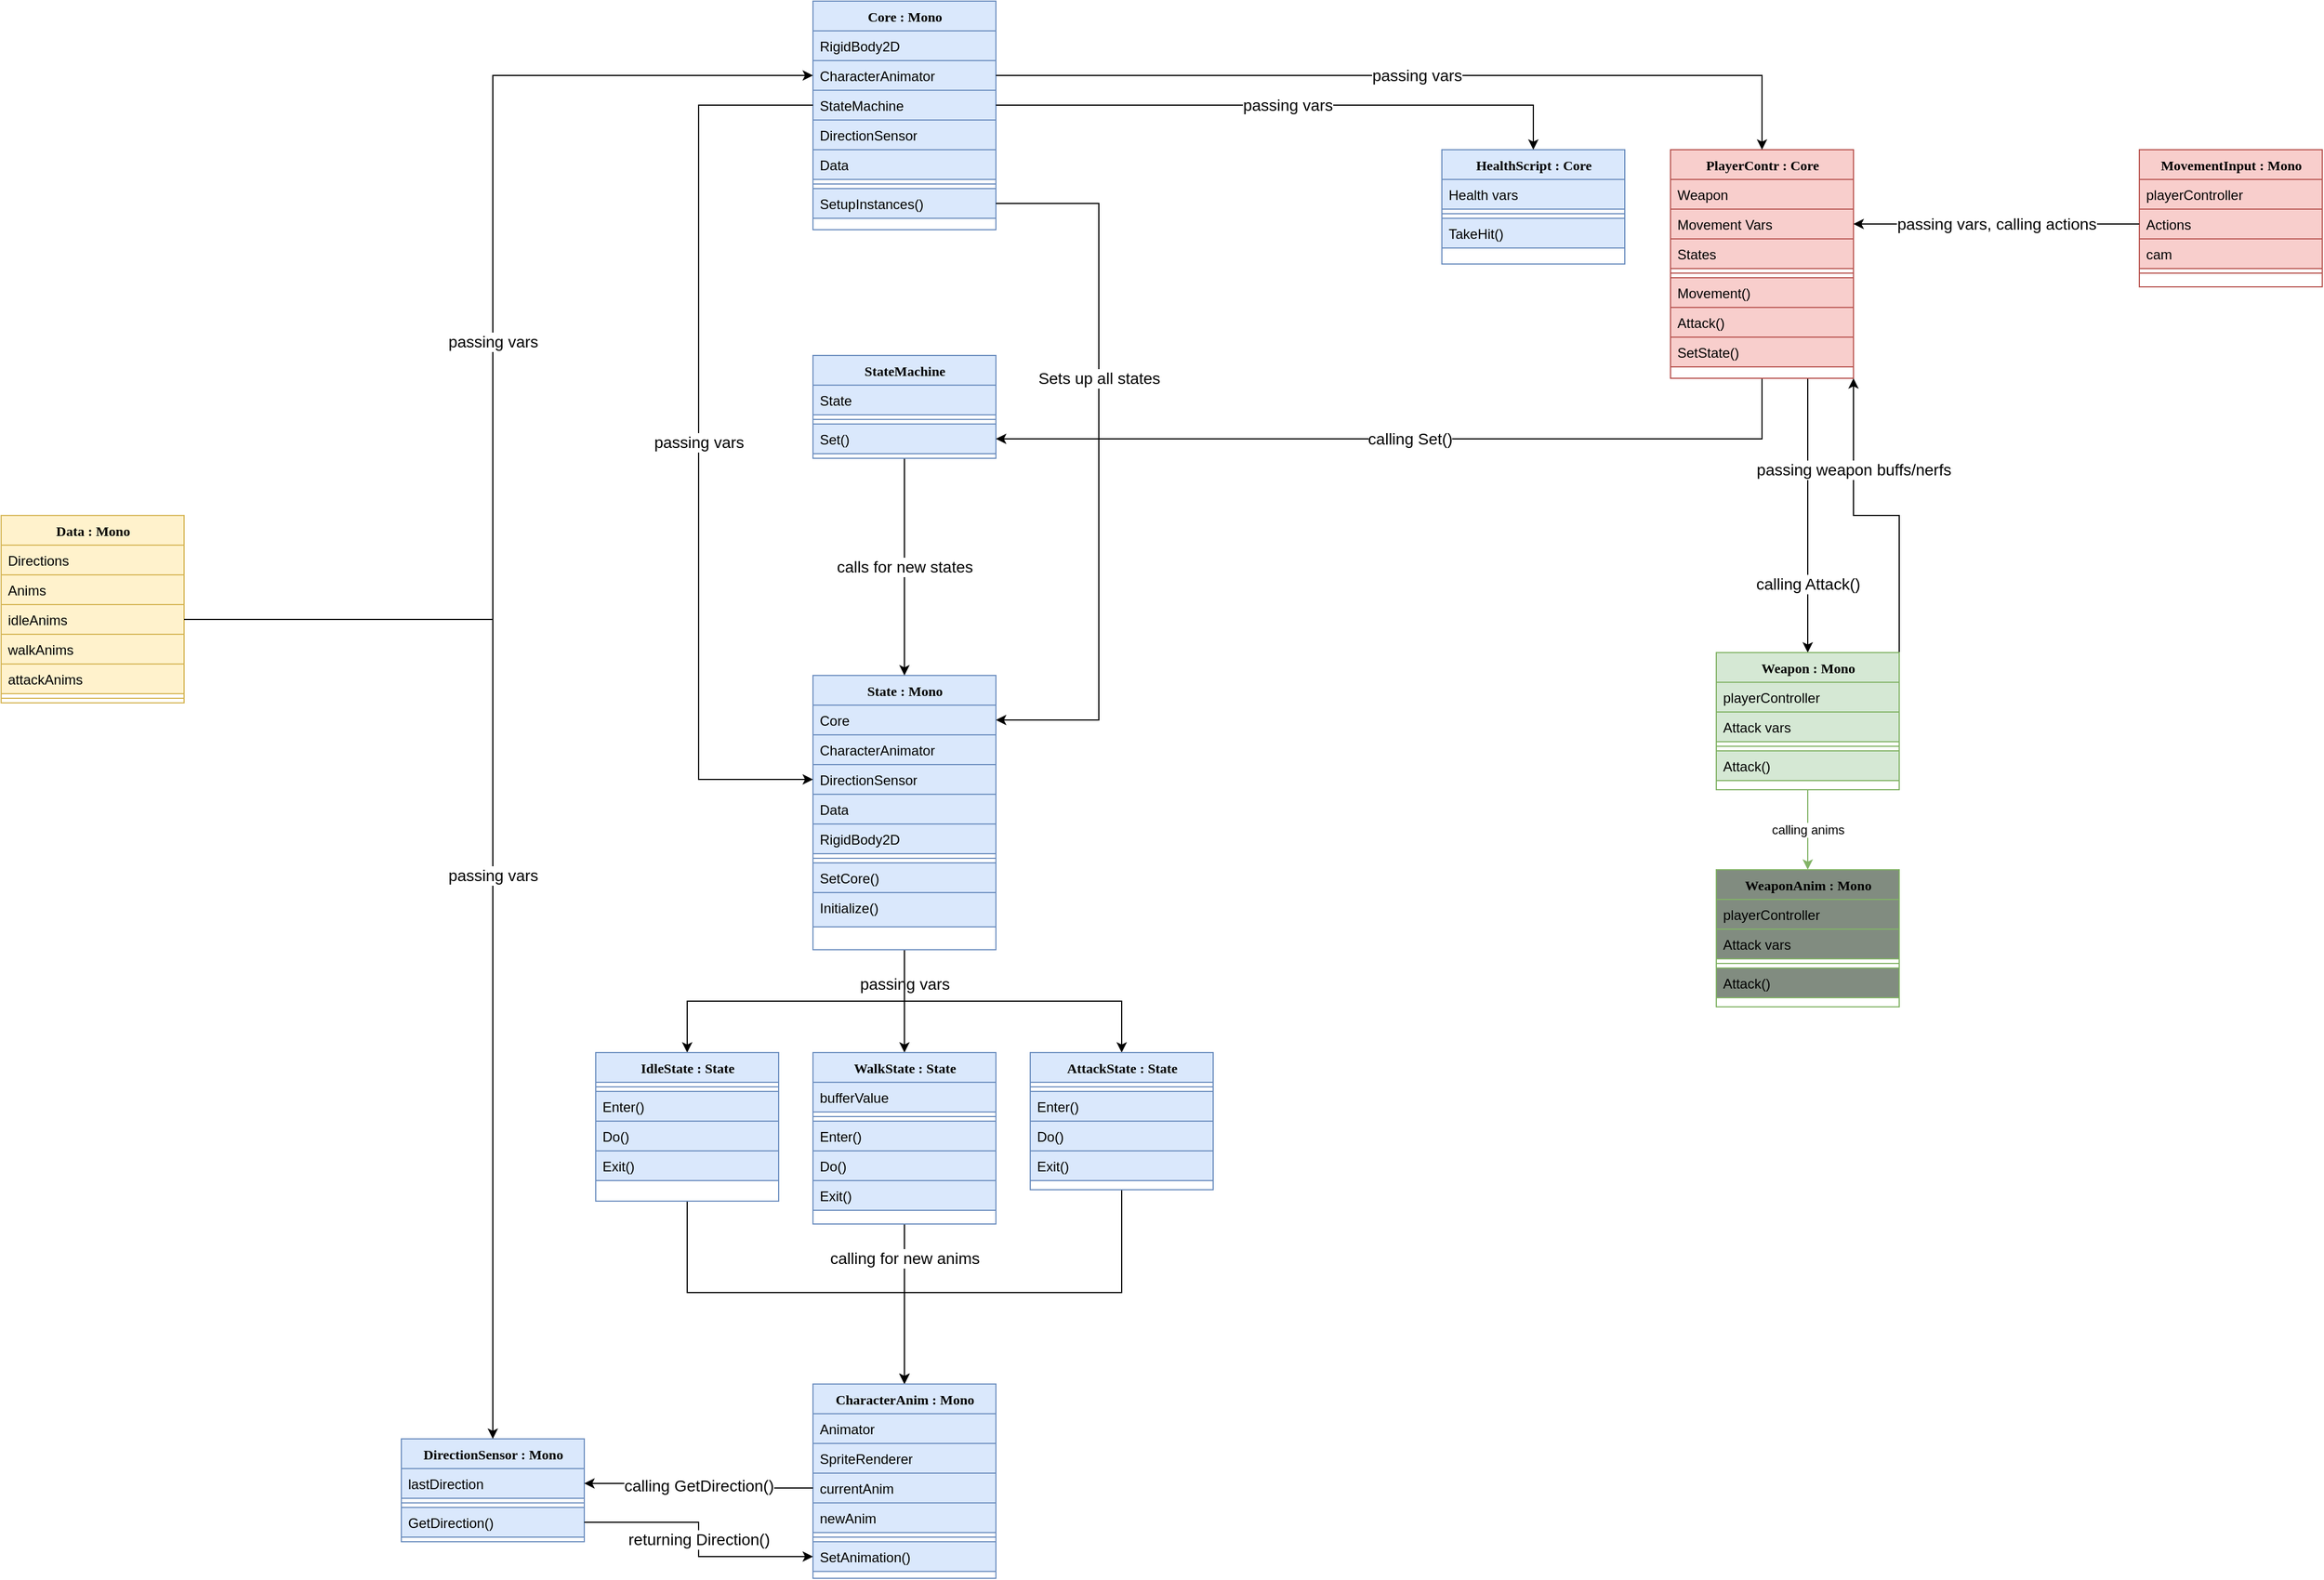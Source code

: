 <mxfile version="25.0.3">
  <diagram name="Page-1" id="9f46799a-70d6-7492-0946-bef42562c5a5">
    <mxGraphModel dx="3629" dy="2292" grid="1" gridSize="10" guides="1" tooltips="1" connect="1" arrows="1" fold="1" page="1" pageScale="1" pageWidth="1100" pageHeight="850" background="none" math="0" shadow="0">
      <root>
        <mxCell id="0" />
        <mxCell id="1" parent="0" />
        <mxCell id="JmwYPv4m7bXZWjPr1EnT-43" value="Core : Mono" style="swimlane;html=1;fontStyle=1;align=center;verticalAlign=top;childLayout=stackLayout;horizontal=1;startSize=26;horizontalStack=0;resizeParent=1;resizeLast=0;collapsible=1;marginBottom=0;swimlaneFillColor=#ffffff;rounded=0;shadow=0;comic=0;labelBackgroundColor=none;strokeWidth=1;fillColor=#dae8fc;fontFamily=Verdana;fontSize=12;strokeColor=#6c8ebf;" vertex="1" parent="1">
          <mxGeometry x="-280" y="-750" width="160" height="200" as="geometry" />
        </mxCell>
        <mxCell id="JmwYPv4m7bXZWjPr1EnT-44" value="RigidBody2D" style="text;html=1;strokeColor=#6c8ebf;fillColor=#dae8fc;align=left;verticalAlign=top;spacingLeft=4;spacingRight=4;whiteSpace=wrap;overflow=hidden;rotatable=0;points=[[0,0.5],[1,0.5]];portConstraint=eastwest;" vertex="1" parent="JmwYPv4m7bXZWjPr1EnT-43">
          <mxGeometry y="26" width="160" height="26" as="geometry" />
        </mxCell>
        <mxCell id="JmwYPv4m7bXZWjPr1EnT-45" value="CharacterAnimator" style="text;html=1;strokeColor=#6c8ebf;fillColor=#dae8fc;align=left;verticalAlign=top;spacingLeft=4;spacingRight=4;whiteSpace=wrap;overflow=hidden;rotatable=0;points=[[0,0.5],[1,0.5]];portConstraint=eastwest;" vertex="1" parent="JmwYPv4m7bXZWjPr1EnT-43">
          <mxGeometry y="52" width="160" height="26" as="geometry" />
        </mxCell>
        <mxCell id="JmwYPv4m7bXZWjPr1EnT-46" value="StateMachine" style="text;html=1;strokeColor=#6c8ebf;fillColor=#dae8fc;align=left;verticalAlign=top;spacingLeft=4;spacingRight=4;whiteSpace=wrap;overflow=hidden;rotatable=0;points=[[0,0.5],[1,0.5]];portConstraint=eastwest;" vertex="1" parent="JmwYPv4m7bXZWjPr1EnT-43">
          <mxGeometry y="78" width="160" height="26" as="geometry" />
        </mxCell>
        <mxCell id="JmwYPv4m7bXZWjPr1EnT-47" value="DirectionSensor" style="text;html=1;strokeColor=#6c8ebf;fillColor=#dae8fc;align=left;verticalAlign=top;spacingLeft=4;spacingRight=4;whiteSpace=wrap;overflow=hidden;rotatable=0;points=[[0,0.5],[1,0.5]];portConstraint=eastwest;" vertex="1" parent="JmwYPv4m7bXZWjPr1EnT-43">
          <mxGeometry y="104" width="160" height="26" as="geometry" />
        </mxCell>
        <mxCell id="JmwYPv4m7bXZWjPr1EnT-48" value="Data" style="text;html=1;strokeColor=#6c8ebf;fillColor=#dae8fc;align=left;verticalAlign=top;spacingLeft=4;spacingRight=4;whiteSpace=wrap;overflow=hidden;rotatable=0;points=[[0,0.5],[1,0.5]];portConstraint=eastwest;" vertex="1" parent="JmwYPv4m7bXZWjPr1EnT-43">
          <mxGeometry y="130" width="160" height="26" as="geometry" />
        </mxCell>
        <mxCell id="JmwYPv4m7bXZWjPr1EnT-49" value="" style="line;html=1;strokeWidth=1;fillColor=#dae8fc;align=left;verticalAlign=middle;spacingTop=-1;spacingLeft=3;spacingRight=3;rotatable=0;labelPosition=right;points=[];portConstraint=eastwest;strokeColor=#6c8ebf;" vertex="1" parent="JmwYPv4m7bXZWjPr1EnT-43">
          <mxGeometry y="156" width="160" height="8" as="geometry" />
        </mxCell>
        <mxCell id="JmwYPv4m7bXZWjPr1EnT-50" value="SetupInstances()" style="text;html=1;strokeColor=#6c8ebf;fillColor=#dae8fc;align=left;verticalAlign=top;spacingLeft=4;spacingRight=4;whiteSpace=wrap;overflow=hidden;rotatable=0;points=[[0,0.5],[1,0.5]];portConstraint=eastwest;" vertex="1" parent="JmwYPv4m7bXZWjPr1EnT-43">
          <mxGeometry y="164" width="160" height="26" as="geometry" />
        </mxCell>
        <mxCell id="JmwYPv4m7bXZWjPr1EnT-103" value="&lt;font style=&quot;font-size: 14px;&quot;&gt;passing vars&lt;/font&gt;" style="edgeStyle=orthogonalEdgeStyle;rounded=0;orthogonalLoop=1;jettySize=auto;html=1;exitX=0.5;exitY=1;exitDx=0;exitDy=0;entryX=0.5;entryY=0;entryDx=0;entryDy=0;" edge="1" parent="1" source="JmwYPv4m7bXZWjPr1EnT-61" target="JmwYPv4m7bXZWjPr1EnT-92">
          <mxGeometry x="-0.333" relative="1" as="geometry">
            <mxPoint as="offset" />
          </mxGeometry>
        </mxCell>
        <mxCell id="JmwYPv4m7bXZWjPr1EnT-104" style="edgeStyle=orthogonalEdgeStyle;rounded=0;orthogonalLoop=1;jettySize=auto;html=1;exitX=0.5;exitY=1;exitDx=0;exitDy=0;entryX=0.5;entryY=0;entryDx=0;entryDy=0;" edge="1" parent="1" source="JmwYPv4m7bXZWjPr1EnT-61" target="JmwYPv4m7bXZWjPr1EnT-86">
          <mxGeometry relative="1" as="geometry" />
        </mxCell>
        <mxCell id="JmwYPv4m7bXZWjPr1EnT-105" style="edgeStyle=orthogonalEdgeStyle;rounded=0;orthogonalLoop=1;jettySize=auto;html=1;exitX=0.5;exitY=1;exitDx=0;exitDy=0;entryX=0.5;entryY=0;entryDx=0;entryDy=0;" edge="1" parent="1" source="JmwYPv4m7bXZWjPr1EnT-61" target="JmwYPv4m7bXZWjPr1EnT-98">
          <mxGeometry relative="1" as="geometry" />
        </mxCell>
        <mxCell id="JmwYPv4m7bXZWjPr1EnT-61" value="State : Mono" style="swimlane;html=1;fontStyle=1;align=center;verticalAlign=top;childLayout=stackLayout;horizontal=1;startSize=26;horizontalStack=0;resizeParent=1;resizeLast=0;collapsible=1;marginBottom=0;swimlaneFillColor=#ffffff;rounded=0;shadow=0;comic=0;labelBackgroundColor=none;strokeWidth=1;fillColor=#dae8fc;fontFamily=Verdana;fontSize=12;strokeColor=#6c8ebf;" vertex="1" parent="1">
          <mxGeometry x="-280" y="-160" width="160" height="240" as="geometry" />
        </mxCell>
        <mxCell id="JmwYPv4m7bXZWjPr1EnT-64" value="Core" style="text;html=1;strokeColor=#6c8ebf;fillColor=#dae8fc;align=left;verticalAlign=top;spacingLeft=4;spacingRight=4;whiteSpace=wrap;overflow=hidden;rotatable=0;points=[[0,0.5],[1,0.5]];portConstraint=eastwest;" vertex="1" parent="JmwYPv4m7bXZWjPr1EnT-61">
          <mxGeometry y="26" width="160" height="26" as="geometry" />
        </mxCell>
        <mxCell id="JmwYPv4m7bXZWjPr1EnT-63" value="CharacterAnimator" style="text;html=1;strokeColor=#6c8ebf;fillColor=#dae8fc;align=left;verticalAlign=top;spacingLeft=4;spacingRight=4;whiteSpace=wrap;overflow=hidden;rotatable=0;points=[[0,0.5],[1,0.5]];portConstraint=eastwest;" vertex="1" parent="JmwYPv4m7bXZWjPr1EnT-61">
          <mxGeometry y="52" width="160" height="26" as="geometry" />
        </mxCell>
        <mxCell id="JmwYPv4m7bXZWjPr1EnT-65" value="DirectionSensor" style="text;html=1;strokeColor=#6c8ebf;fillColor=#dae8fc;align=left;verticalAlign=top;spacingLeft=4;spacingRight=4;whiteSpace=wrap;overflow=hidden;rotatable=0;points=[[0,0.5],[1,0.5]];portConstraint=eastwest;" vertex="1" parent="JmwYPv4m7bXZWjPr1EnT-61">
          <mxGeometry y="78" width="160" height="26" as="geometry" />
        </mxCell>
        <mxCell id="JmwYPv4m7bXZWjPr1EnT-66" value="Data" style="text;html=1;strokeColor=#6c8ebf;fillColor=#dae8fc;align=left;verticalAlign=top;spacingLeft=4;spacingRight=4;whiteSpace=wrap;overflow=hidden;rotatable=0;points=[[0,0.5],[1,0.5]];portConstraint=eastwest;" vertex="1" parent="JmwYPv4m7bXZWjPr1EnT-61">
          <mxGeometry y="104" width="160" height="26" as="geometry" />
        </mxCell>
        <mxCell id="JmwYPv4m7bXZWjPr1EnT-62" value="RigidBody2D" style="text;html=1;strokeColor=#6c8ebf;fillColor=#dae8fc;align=left;verticalAlign=top;spacingLeft=4;spacingRight=4;whiteSpace=wrap;overflow=hidden;rotatable=0;points=[[0,0.5],[1,0.5]];portConstraint=eastwest;" vertex="1" parent="JmwYPv4m7bXZWjPr1EnT-61">
          <mxGeometry y="130" width="160" height="26" as="geometry" />
        </mxCell>
        <mxCell id="JmwYPv4m7bXZWjPr1EnT-67" value="" style="line;html=1;strokeWidth=1;fillColor=#dae8fc;align=left;verticalAlign=middle;spacingTop=-1;spacingLeft=3;spacingRight=3;rotatable=0;labelPosition=right;points=[];portConstraint=eastwest;strokeColor=#6c8ebf;" vertex="1" parent="JmwYPv4m7bXZWjPr1EnT-61">
          <mxGeometry y="156" width="160" height="8" as="geometry" />
        </mxCell>
        <mxCell id="JmwYPv4m7bXZWjPr1EnT-68" value="SetCore()" style="text;html=1;strokeColor=#6c8ebf;fillColor=#dae8fc;align=left;verticalAlign=top;spacingLeft=4;spacingRight=4;whiteSpace=wrap;overflow=hidden;rotatable=0;points=[[0,0.5],[1,0.5]];portConstraint=eastwest;" vertex="1" parent="JmwYPv4m7bXZWjPr1EnT-61">
          <mxGeometry y="164" width="160" height="26" as="geometry" />
        </mxCell>
        <mxCell id="JmwYPv4m7bXZWjPr1EnT-69" value="Initialize()" style="text;html=1;strokeColor=#6c8ebf;fillColor=#dae8fc;align=left;verticalAlign=top;spacingLeft=4;spacingRight=4;whiteSpace=wrap;overflow=hidden;rotatable=0;points=[[0,0.5],[1,0.5]];portConstraint=eastwest;" vertex="1" parent="JmwYPv4m7bXZWjPr1EnT-61">
          <mxGeometry y="190" width="160" height="30" as="geometry" />
        </mxCell>
        <mxCell id="JmwYPv4m7bXZWjPr1EnT-85" value="&lt;font style=&quot;font-size: 14px;&quot;&gt;calls for new states&lt;/font&gt;" style="edgeStyle=orthogonalEdgeStyle;rounded=0;orthogonalLoop=1;jettySize=auto;html=1;exitX=0.5;exitY=1;exitDx=0;exitDy=0;entryX=0.5;entryY=0;entryDx=0;entryDy=0;" edge="1" parent="1" source="JmwYPv4m7bXZWjPr1EnT-70" target="JmwYPv4m7bXZWjPr1EnT-61">
          <mxGeometry relative="1" as="geometry" />
        </mxCell>
        <mxCell id="JmwYPv4m7bXZWjPr1EnT-70" value="StateMachine" style="swimlane;html=1;fontStyle=1;align=center;verticalAlign=top;childLayout=stackLayout;horizontal=1;startSize=26;horizontalStack=0;resizeParent=1;resizeLast=0;collapsible=1;marginBottom=0;swimlaneFillColor=#ffffff;rounded=0;shadow=0;comic=0;labelBackgroundColor=none;strokeWidth=1;fillColor=#dae8fc;fontFamily=Verdana;fontSize=12;strokeColor=#6c8ebf;" vertex="1" parent="1">
          <mxGeometry x="-280" y="-440" width="160" height="90" as="geometry" />
        </mxCell>
        <mxCell id="JmwYPv4m7bXZWjPr1EnT-71" value="State" style="text;html=1;strokeColor=#6c8ebf;fillColor=#dae8fc;align=left;verticalAlign=top;spacingLeft=4;spacingRight=4;whiteSpace=wrap;overflow=hidden;rotatable=0;points=[[0,0.5],[1,0.5]];portConstraint=eastwest;" vertex="1" parent="JmwYPv4m7bXZWjPr1EnT-70">
          <mxGeometry y="26" width="160" height="26" as="geometry" />
        </mxCell>
        <mxCell id="JmwYPv4m7bXZWjPr1EnT-76" value="" style="line;html=1;strokeWidth=1;fillColor=#dae8fc;align=left;verticalAlign=middle;spacingTop=-1;spacingLeft=3;spacingRight=3;rotatable=0;labelPosition=right;points=[];portConstraint=eastwest;strokeColor=#6c8ebf;" vertex="1" parent="JmwYPv4m7bXZWjPr1EnT-70">
          <mxGeometry y="52" width="160" height="8" as="geometry" />
        </mxCell>
        <mxCell id="JmwYPv4m7bXZWjPr1EnT-77" value="Set()" style="text;html=1;strokeColor=#6c8ebf;fillColor=#dae8fc;align=left;verticalAlign=top;spacingLeft=4;spacingRight=4;whiteSpace=wrap;overflow=hidden;rotatable=0;points=[[0,0.5],[1,0.5]];portConstraint=eastwest;" vertex="1" parent="JmwYPv4m7bXZWjPr1EnT-70">
          <mxGeometry y="60" width="160" height="26" as="geometry" />
        </mxCell>
        <mxCell id="JmwYPv4m7bXZWjPr1EnT-227" style="edgeStyle=orthogonalEdgeStyle;rounded=0;orthogonalLoop=1;jettySize=auto;html=1;exitX=0.5;exitY=1;exitDx=0;exitDy=0;entryX=0.5;entryY=0;entryDx=0;entryDy=0;" edge="1" parent="1" source="JmwYPv4m7bXZWjPr1EnT-86" target="JmwYPv4m7bXZWjPr1EnT-112">
          <mxGeometry relative="1" as="geometry" />
        </mxCell>
        <mxCell id="JmwYPv4m7bXZWjPr1EnT-86" value="IdleState : State" style="swimlane;html=1;fontStyle=1;align=center;verticalAlign=top;childLayout=stackLayout;horizontal=1;startSize=26;horizontalStack=0;resizeParent=1;resizeLast=0;collapsible=1;marginBottom=0;swimlaneFillColor=#ffffff;rounded=0;shadow=0;comic=0;labelBackgroundColor=none;strokeWidth=1;fillColor=#dae8fc;fontFamily=Verdana;fontSize=12;strokeColor=#6c8ebf;" vertex="1" parent="1">
          <mxGeometry x="-470" y="170" width="160" height="130" as="geometry" />
        </mxCell>
        <mxCell id="JmwYPv4m7bXZWjPr1EnT-88" value="" style="line;html=1;strokeWidth=1;fillColor=#dae8fc;align=left;verticalAlign=middle;spacingTop=-1;spacingLeft=3;spacingRight=3;rotatable=0;labelPosition=right;points=[];portConstraint=eastwest;strokeColor=#6c8ebf;" vertex="1" parent="JmwYPv4m7bXZWjPr1EnT-86">
          <mxGeometry y="26" width="160" height="8" as="geometry" />
        </mxCell>
        <mxCell id="JmwYPv4m7bXZWjPr1EnT-89" value="Enter()" style="text;html=1;strokeColor=#6c8ebf;fillColor=#dae8fc;align=left;verticalAlign=top;spacingLeft=4;spacingRight=4;whiteSpace=wrap;overflow=hidden;rotatable=0;points=[[0,0.5],[1,0.5]];portConstraint=eastwest;" vertex="1" parent="JmwYPv4m7bXZWjPr1EnT-86">
          <mxGeometry y="34" width="160" height="26" as="geometry" />
        </mxCell>
        <mxCell id="JmwYPv4m7bXZWjPr1EnT-90" value="Do()" style="text;html=1;strokeColor=#6c8ebf;fillColor=#dae8fc;align=left;verticalAlign=top;spacingLeft=4;spacingRight=4;whiteSpace=wrap;overflow=hidden;rotatable=0;points=[[0,0.5],[1,0.5]];portConstraint=eastwest;" vertex="1" parent="JmwYPv4m7bXZWjPr1EnT-86">
          <mxGeometry y="60" width="160" height="26" as="geometry" />
        </mxCell>
        <mxCell id="JmwYPv4m7bXZWjPr1EnT-91" value="Exit()" style="text;html=1;strokeColor=#6c8ebf;fillColor=#dae8fc;align=left;verticalAlign=top;spacingLeft=4;spacingRight=4;whiteSpace=wrap;overflow=hidden;rotatable=0;points=[[0,0.5],[1,0.5]];portConstraint=eastwest;" vertex="1" parent="JmwYPv4m7bXZWjPr1EnT-86">
          <mxGeometry y="86" width="160" height="26" as="geometry" />
        </mxCell>
        <mxCell id="JmwYPv4m7bXZWjPr1EnT-228" value="&lt;font style=&quot;font-size: 14px;&quot;&gt;calling for new anims&lt;/font&gt;" style="edgeStyle=orthogonalEdgeStyle;rounded=0;orthogonalLoop=1;jettySize=auto;html=1;exitX=0.5;exitY=1;exitDx=0;exitDy=0;entryX=0.5;entryY=0;entryDx=0;entryDy=0;" edge="1" parent="1" source="JmwYPv4m7bXZWjPr1EnT-92" target="JmwYPv4m7bXZWjPr1EnT-112">
          <mxGeometry x="-0.571" relative="1" as="geometry">
            <mxPoint as="offset" />
          </mxGeometry>
        </mxCell>
        <mxCell id="JmwYPv4m7bXZWjPr1EnT-92" value="WalkState : State" style="swimlane;html=1;fontStyle=1;align=center;verticalAlign=top;childLayout=stackLayout;horizontal=1;startSize=26;horizontalStack=0;resizeParent=1;resizeLast=0;collapsible=1;marginBottom=0;swimlaneFillColor=#ffffff;rounded=0;shadow=0;comic=0;labelBackgroundColor=none;strokeWidth=1;fillColor=#dae8fc;fontFamily=Verdana;fontSize=12;strokeColor=#6c8ebf;" vertex="1" parent="1">
          <mxGeometry x="-280" y="170" width="160" height="150" as="geometry" />
        </mxCell>
        <mxCell id="JmwYPv4m7bXZWjPr1EnT-97" value="bufferValue" style="text;html=1;strokeColor=#6c8ebf;fillColor=#dae8fc;align=left;verticalAlign=top;spacingLeft=4;spacingRight=4;whiteSpace=wrap;overflow=hidden;rotatable=0;points=[[0,0.5],[1,0.5]];portConstraint=eastwest;" vertex="1" parent="JmwYPv4m7bXZWjPr1EnT-92">
          <mxGeometry y="26" width="160" height="26" as="geometry" />
        </mxCell>
        <mxCell id="JmwYPv4m7bXZWjPr1EnT-93" value="" style="line;html=1;strokeWidth=1;fillColor=#dae8fc;align=left;verticalAlign=middle;spacingTop=-1;spacingLeft=3;spacingRight=3;rotatable=0;labelPosition=right;points=[];portConstraint=eastwest;strokeColor=#6c8ebf;" vertex="1" parent="JmwYPv4m7bXZWjPr1EnT-92">
          <mxGeometry y="52" width="160" height="8" as="geometry" />
        </mxCell>
        <mxCell id="JmwYPv4m7bXZWjPr1EnT-94" value="Enter()" style="text;html=1;strokeColor=#6c8ebf;fillColor=#dae8fc;align=left;verticalAlign=top;spacingLeft=4;spacingRight=4;whiteSpace=wrap;overflow=hidden;rotatable=0;points=[[0,0.5],[1,0.5]];portConstraint=eastwest;" vertex="1" parent="JmwYPv4m7bXZWjPr1EnT-92">
          <mxGeometry y="60" width="160" height="26" as="geometry" />
        </mxCell>
        <mxCell id="JmwYPv4m7bXZWjPr1EnT-95" value="Do()" style="text;html=1;strokeColor=#6c8ebf;fillColor=#dae8fc;align=left;verticalAlign=top;spacingLeft=4;spacingRight=4;whiteSpace=wrap;overflow=hidden;rotatable=0;points=[[0,0.5],[1,0.5]];portConstraint=eastwest;" vertex="1" parent="JmwYPv4m7bXZWjPr1EnT-92">
          <mxGeometry y="86" width="160" height="26" as="geometry" />
        </mxCell>
        <mxCell id="JmwYPv4m7bXZWjPr1EnT-96" value="Exit()" style="text;html=1;strokeColor=#6c8ebf;fillColor=#dae8fc;align=left;verticalAlign=top;spacingLeft=4;spacingRight=4;whiteSpace=wrap;overflow=hidden;rotatable=0;points=[[0,0.5],[1,0.5]];portConstraint=eastwest;" vertex="1" parent="JmwYPv4m7bXZWjPr1EnT-92">
          <mxGeometry y="112" width="160" height="26" as="geometry" />
        </mxCell>
        <mxCell id="JmwYPv4m7bXZWjPr1EnT-229" style="edgeStyle=orthogonalEdgeStyle;rounded=0;orthogonalLoop=1;jettySize=auto;html=1;exitX=0.5;exitY=1;exitDx=0;exitDy=0;entryX=0.5;entryY=0;entryDx=0;entryDy=0;" edge="1" parent="1" source="JmwYPv4m7bXZWjPr1EnT-98" target="JmwYPv4m7bXZWjPr1EnT-112">
          <mxGeometry relative="1" as="geometry">
            <Array as="points">
              <mxPoint x="-10" y="380" />
              <mxPoint x="-200" y="380" />
            </Array>
          </mxGeometry>
        </mxCell>
        <mxCell id="JmwYPv4m7bXZWjPr1EnT-98" value="AttackState : State" style="swimlane;html=1;fontStyle=1;align=center;verticalAlign=top;childLayout=stackLayout;horizontal=1;startSize=26;horizontalStack=0;resizeParent=1;resizeLast=0;collapsible=1;marginBottom=0;swimlaneFillColor=#ffffff;rounded=0;shadow=0;comic=0;labelBackgroundColor=none;strokeWidth=1;fillColor=#dae8fc;fontFamily=Verdana;fontSize=12;strokeColor=#6c8ebf;" vertex="1" parent="1">
          <mxGeometry x="-90" y="170" width="160" height="120" as="geometry" />
        </mxCell>
        <mxCell id="JmwYPv4m7bXZWjPr1EnT-99" value="" style="line;html=1;strokeWidth=1;fillColor=#dae8fc;align=left;verticalAlign=middle;spacingTop=-1;spacingLeft=3;spacingRight=3;rotatable=0;labelPosition=right;points=[];portConstraint=eastwest;strokeColor=#6c8ebf;" vertex="1" parent="JmwYPv4m7bXZWjPr1EnT-98">
          <mxGeometry y="26" width="160" height="8" as="geometry" />
        </mxCell>
        <mxCell id="JmwYPv4m7bXZWjPr1EnT-100" value="Enter()" style="text;html=1;strokeColor=#6c8ebf;fillColor=#dae8fc;align=left;verticalAlign=top;spacingLeft=4;spacingRight=4;whiteSpace=wrap;overflow=hidden;rotatable=0;points=[[0,0.5],[1,0.5]];portConstraint=eastwest;" vertex="1" parent="JmwYPv4m7bXZWjPr1EnT-98">
          <mxGeometry y="34" width="160" height="26" as="geometry" />
        </mxCell>
        <mxCell id="JmwYPv4m7bXZWjPr1EnT-101" value="Do()" style="text;html=1;strokeColor=#6c8ebf;fillColor=#dae8fc;align=left;verticalAlign=top;spacingLeft=4;spacingRight=4;whiteSpace=wrap;overflow=hidden;rotatable=0;points=[[0,0.5],[1,0.5]];portConstraint=eastwest;" vertex="1" parent="JmwYPv4m7bXZWjPr1EnT-98">
          <mxGeometry y="60" width="160" height="26" as="geometry" />
        </mxCell>
        <mxCell id="JmwYPv4m7bXZWjPr1EnT-102" value="Exit()" style="text;html=1;strokeColor=#6c8ebf;fillColor=#dae8fc;align=left;verticalAlign=top;spacingLeft=4;spacingRight=4;whiteSpace=wrap;overflow=hidden;rotatable=0;points=[[0,0.5],[1,0.5]];portConstraint=eastwest;" vertex="1" parent="JmwYPv4m7bXZWjPr1EnT-98">
          <mxGeometry y="86" width="160" height="26" as="geometry" />
        </mxCell>
        <mxCell id="JmwYPv4m7bXZWjPr1EnT-106" value="&lt;font style=&quot;font-size: 14px;&quot;&gt;passing vars&lt;/font&gt;" style="edgeStyle=orthogonalEdgeStyle;rounded=0;orthogonalLoop=1;jettySize=auto;html=1;exitX=0;exitY=0.5;exitDx=0;exitDy=0;entryX=0;entryY=0.5;entryDx=0;entryDy=0;endArrow=classic;endFill=1;endSize=6;" edge="1" parent="1" source="JmwYPv4m7bXZWjPr1EnT-46" target="JmwYPv4m7bXZWjPr1EnT-65">
          <mxGeometry relative="1" as="geometry">
            <Array as="points">
              <mxPoint x="-380" y="-659" />
              <mxPoint x="-380" y="-69" />
            </Array>
          </mxGeometry>
        </mxCell>
        <mxCell id="JmwYPv4m7bXZWjPr1EnT-112" value="CharacterAnim : Mono" style="swimlane;html=1;fontStyle=1;align=center;verticalAlign=top;childLayout=stackLayout;horizontal=1;startSize=26;horizontalStack=0;resizeParent=1;resizeLast=0;collapsible=1;marginBottom=0;swimlaneFillColor=#ffffff;rounded=0;shadow=0;comic=0;labelBackgroundColor=none;strokeWidth=1;fillColor=#dae8fc;fontFamily=Verdana;fontSize=12;strokeColor=#6c8ebf;" vertex="1" parent="1">
          <mxGeometry x="-280" y="460" width="160" height="170" as="geometry" />
        </mxCell>
        <mxCell id="JmwYPv4m7bXZWjPr1EnT-113" value="Animator" style="text;html=1;strokeColor=#6c8ebf;fillColor=#dae8fc;align=left;verticalAlign=top;spacingLeft=4;spacingRight=4;whiteSpace=wrap;overflow=hidden;rotatable=0;points=[[0,0.5],[1,0.5]];portConstraint=eastwest;" vertex="1" parent="JmwYPv4m7bXZWjPr1EnT-112">
          <mxGeometry y="26" width="160" height="26" as="geometry" />
        </mxCell>
        <mxCell id="JmwYPv4m7bXZWjPr1EnT-118" value="SpriteRenderer" style="text;html=1;strokeColor=#6c8ebf;fillColor=#dae8fc;align=left;verticalAlign=top;spacingLeft=4;spacingRight=4;whiteSpace=wrap;overflow=hidden;rotatable=0;points=[[0,0.5],[1,0.5]];portConstraint=eastwest;" vertex="1" parent="JmwYPv4m7bXZWjPr1EnT-112">
          <mxGeometry y="52" width="160" height="26" as="geometry" />
        </mxCell>
        <mxCell id="JmwYPv4m7bXZWjPr1EnT-119" value="currentAnim" style="text;html=1;strokeColor=#6c8ebf;fillColor=#dae8fc;align=left;verticalAlign=top;spacingLeft=4;spacingRight=4;whiteSpace=wrap;overflow=hidden;rotatable=0;points=[[0,0.5],[1,0.5]];portConstraint=eastwest;" vertex="1" parent="JmwYPv4m7bXZWjPr1EnT-112">
          <mxGeometry y="78" width="160" height="26" as="geometry" />
        </mxCell>
        <mxCell id="JmwYPv4m7bXZWjPr1EnT-120" value="newAnim" style="text;html=1;strokeColor=#6c8ebf;fillColor=#dae8fc;align=left;verticalAlign=top;spacingLeft=4;spacingRight=4;whiteSpace=wrap;overflow=hidden;rotatable=0;points=[[0,0.5],[1,0.5]];portConstraint=eastwest;" vertex="1" parent="JmwYPv4m7bXZWjPr1EnT-112">
          <mxGeometry y="104" width="160" height="26" as="geometry" />
        </mxCell>
        <mxCell id="JmwYPv4m7bXZWjPr1EnT-114" value="" style="line;html=1;strokeWidth=1;fillColor=#dae8fc;align=left;verticalAlign=middle;spacingTop=-1;spacingLeft=3;spacingRight=3;rotatable=0;labelPosition=right;points=[];portConstraint=eastwest;strokeColor=#6c8ebf;" vertex="1" parent="JmwYPv4m7bXZWjPr1EnT-112">
          <mxGeometry y="130" width="160" height="8" as="geometry" />
        </mxCell>
        <mxCell id="JmwYPv4m7bXZWjPr1EnT-115" value="SetAnimation()" style="text;html=1;strokeColor=#6c8ebf;fillColor=#dae8fc;align=left;verticalAlign=top;spacingLeft=4;spacingRight=4;whiteSpace=wrap;overflow=hidden;rotatable=0;points=[[0,0.5],[1,0.5]];portConstraint=eastwest;" vertex="1" parent="JmwYPv4m7bXZWjPr1EnT-112">
          <mxGeometry y="138" width="160" height="26" as="geometry" />
        </mxCell>
        <mxCell id="JmwYPv4m7bXZWjPr1EnT-157" value="&lt;font style=&quot;font-size: 14px;&quot;&gt;calling Set()&lt;/font&gt;" style="edgeStyle=orthogonalEdgeStyle;rounded=0;orthogonalLoop=1;jettySize=auto;html=1;exitX=0.5;exitY=1;exitDx=0;exitDy=0;entryX=1;entryY=0.5;entryDx=0;entryDy=0;" edge="1" parent="1" source="JmwYPv4m7bXZWjPr1EnT-136" target="JmwYPv4m7bXZWjPr1EnT-77">
          <mxGeometry relative="1" as="geometry" />
        </mxCell>
        <mxCell id="JmwYPv4m7bXZWjPr1EnT-211" value="&lt;font style=&quot;font-size: 14px;&quot;&gt;calling Attack()&lt;/font&gt;" style="edgeStyle=orthogonalEdgeStyle;rounded=0;orthogonalLoop=1;jettySize=auto;html=1;exitX=0.75;exitY=1;exitDx=0;exitDy=0;entryX=0.5;entryY=0;entryDx=0;entryDy=0;" edge="1" parent="1" source="JmwYPv4m7bXZWjPr1EnT-136" target="JmwYPv4m7bXZWjPr1EnT-203">
          <mxGeometry x="0.5" relative="1" as="geometry">
            <mxPoint as="offset" />
          </mxGeometry>
        </mxCell>
        <mxCell id="JmwYPv4m7bXZWjPr1EnT-136" value="PlayerContr : Core" style="swimlane;html=1;fontStyle=1;align=center;verticalAlign=top;childLayout=stackLayout;horizontal=1;startSize=26;horizontalStack=0;resizeParent=1;resizeLast=0;collapsible=1;marginBottom=0;swimlaneFillColor=#ffffff;rounded=0;shadow=0;comic=0;labelBackgroundColor=none;strokeWidth=1;fillColor=#f8cecc;fontFamily=Verdana;fontSize=12;strokeColor=#b85450;" vertex="1" parent="1">
          <mxGeometry x="470" y="-620" width="160" height="200" as="geometry" />
        </mxCell>
        <mxCell id="JmwYPv4m7bXZWjPr1EnT-137" value="Weapon" style="text;html=1;strokeColor=#b85450;fillColor=#f8cecc;align=left;verticalAlign=top;spacingLeft=4;spacingRight=4;whiteSpace=wrap;overflow=hidden;rotatable=0;points=[[0,0.5],[1,0.5]];portConstraint=eastwest;" vertex="1" parent="JmwYPv4m7bXZWjPr1EnT-136">
          <mxGeometry y="26" width="160" height="26" as="geometry" />
        </mxCell>
        <mxCell id="JmwYPv4m7bXZWjPr1EnT-138" value="Movement Vars" style="text;html=1;strokeColor=#b85450;fillColor=#f8cecc;align=left;verticalAlign=top;spacingLeft=4;spacingRight=4;whiteSpace=wrap;overflow=hidden;rotatable=0;points=[[0,0.5],[1,0.5]];portConstraint=eastwest;" vertex="1" parent="JmwYPv4m7bXZWjPr1EnT-136">
          <mxGeometry y="52" width="160" height="26" as="geometry" />
        </mxCell>
        <mxCell id="JmwYPv4m7bXZWjPr1EnT-139" value="States" style="text;html=1;strokeColor=#b85450;fillColor=#f8cecc;align=left;verticalAlign=top;spacingLeft=4;spacingRight=4;whiteSpace=wrap;overflow=hidden;rotatable=0;points=[[0,0.5],[1,0.5]];portConstraint=eastwest;" vertex="1" parent="JmwYPv4m7bXZWjPr1EnT-136">
          <mxGeometry y="78" width="160" height="26" as="geometry" />
        </mxCell>
        <mxCell id="JmwYPv4m7bXZWjPr1EnT-143" value="" style="line;html=1;strokeWidth=1;fillColor=#f8cecc;align=left;verticalAlign=middle;spacingTop=-1;spacingLeft=3;spacingRight=3;rotatable=0;labelPosition=right;points=[];portConstraint=eastwest;strokeColor=#b85450;" vertex="1" parent="JmwYPv4m7bXZWjPr1EnT-136">
          <mxGeometry y="104" width="160" height="8" as="geometry" />
        </mxCell>
        <mxCell id="JmwYPv4m7bXZWjPr1EnT-144" value="Movement()" style="text;html=1;strokeColor=#b85450;fillColor=#f8cecc;align=left;verticalAlign=top;spacingLeft=4;spacingRight=4;whiteSpace=wrap;overflow=hidden;rotatable=0;points=[[0,0.5],[1,0.5]];portConstraint=eastwest;" vertex="1" parent="JmwYPv4m7bXZWjPr1EnT-136">
          <mxGeometry y="112" width="160" height="26" as="geometry" />
        </mxCell>
        <mxCell id="JmwYPv4m7bXZWjPr1EnT-145" value="Attack()" style="text;html=1;strokeColor=#b85450;fillColor=#f8cecc;align=left;verticalAlign=top;spacingLeft=4;spacingRight=4;whiteSpace=wrap;overflow=hidden;rotatable=0;points=[[0,0.5],[1,0.5]];portConstraint=eastwest;" vertex="1" parent="JmwYPv4m7bXZWjPr1EnT-136">
          <mxGeometry y="138" width="160" height="26" as="geometry" />
        </mxCell>
        <mxCell id="JmwYPv4m7bXZWjPr1EnT-146" value="SetState()" style="text;html=1;strokeColor=#b85450;fillColor=#f8cecc;align=left;verticalAlign=top;spacingLeft=4;spacingRight=4;whiteSpace=wrap;overflow=hidden;rotatable=0;points=[[0,0.5],[1,0.5]];portConstraint=eastwest;" vertex="1" parent="JmwYPv4m7bXZWjPr1EnT-136">
          <mxGeometry y="164" width="160" height="26" as="geometry" />
        </mxCell>
        <mxCell id="JmwYPv4m7bXZWjPr1EnT-147" value="&lt;font style=&quot;font-size: 14px;&quot;&gt;passing vars&lt;/font&gt;" style="edgeStyle=orthogonalEdgeStyle;rounded=0;orthogonalLoop=1;jettySize=auto;html=1;exitX=1;exitY=0.5;exitDx=0;exitDy=0;entryX=0.5;entryY=0;entryDx=0;entryDy=0;" edge="1" parent="1" source="JmwYPv4m7bXZWjPr1EnT-45" target="JmwYPv4m7bXZWjPr1EnT-136">
          <mxGeometry relative="1" as="geometry">
            <mxPoint x="-110" y="-680" as="sourcePoint" />
            <mxPoint x="560" y="-641" as="targetPoint" />
          </mxGeometry>
        </mxCell>
        <mxCell id="JmwYPv4m7bXZWjPr1EnT-158" value="DirectionSensor : Mono" style="swimlane;html=1;fontStyle=1;align=center;verticalAlign=top;childLayout=stackLayout;horizontal=1;startSize=26;horizontalStack=0;resizeParent=1;resizeLast=0;collapsible=1;marginBottom=0;swimlaneFillColor=#ffffff;rounded=0;shadow=0;comic=0;labelBackgroundColor=none;strokeWidth=1;fillColor=#dae8fc;fontFamily=Verdana;fontSize=12;strokeColor=#6c8ebf;" vertex="1" parent="1">
          <mxGeometry x="-640" y="508" width="160" height="90" as="geometry" />
        </mxCell>
        <mxCell id="JmwYPv4m7bXZWjPr1EnT-159" value="lastDirection" style="text;html=1;strokeColor=#6c8ebf;fillColor=#dae8fc;align=left;verticalAlign=top;spacingLeft=4;spacingRight=4;whiteSpace=wrap;overflow=hidden;rotatable=0;points=[[0,0.5],[1,0.5]];portConstraint=eastwest;" vertex="1" parent="JmwYPv4m7bXZWjPr1EnT-158">
          <mxGeometry y="26" width="160" height="26" as="geometry" />
        </mxCell>
        <mxCell id="JmwYPv4m7bXZWjPr1EnT-160" value="" style="line;html=1;strokeWidth=1;fillColor=#dae8fc;align=left;verticalAlign=middle;spacingTop=-1;spacingLeft=3;spacingRight=3;rotatable=0;labelPosition=right;points=[];portConstraint=eastwest;strokeColor=#6c8ebf;" vertex="1" parent="JmwYPv4m7bXZWjPr1EnT-158">
          <mxGeometry y="52" width="160" height="8" as="geometry" />
        </mxCell>
        <mxCell id="JmwYPv4m7bXZWjPr1EnT-161" value="GetDirection()" style="text;html=1;strokeColor=#6c8ebf;fillColor=#dae8fc;align=left;verticalAlign=top;spacingLeft=4;spacingRight=4;whiteSpace=wrap;overflow=hidden;rotatable=0;points=[[0,0.5],[1,0.5]];portConstraint=eastwest;" vertex="1" parent="JmwYPv4m7bXZWjPr1EnT-158">
          <mxGeometry y="60" width="160" height="26" as="geometry" />
        </mxCell>
        <mxCell id="JmwYPv4m7bXZWjPr1EnT-165" value="Data : Mono" style="swimlane;html=1;fontStyle=1;align=center;verticalAlign=top;childLayout=stackLayout;horizontal=1;startSize=26;horizontalStack=0;resizeParent=1;resizeLast=0;collapsible=1;marginBottom=0;swimlaneFillColor=#ffffff;rounded=0;shadow=0;comic=0;labelBackgroundColor=none;strokeWidth=1;fillColor=#fff2cc;fontFamily=Verdana;fontSize=12;strokeColor=#d6b656;" vertex="1" parent="1">
          <mxGeometry x="-990" y="-300" width="160" height="164" as="geometry" />
        </mxCell>
        <mxCell id="JmwYPv4m7bXZWjPr1EnT-166" value="Directions" style="text;html=1;strokeColor=#d6b656;fillColor=#fff2cc;align=left;verticalAlign=top;spacingLeft=4;spacingRight=4;whiteSpace=wrap;overflow=hidden;rotatable=0;points=[[0,0.5],[1,0.5]];portConstraint=eastwest;" vertex="1" parent="JmwYPv4m7bXZWjPr1EnT-165">
          <mxGeometry y="26" width="160" height="26" as="geometry" />
        </mxCell>
        <mxCell id="JmwYPv4m7bXZWjPr1EnT-167" value="Anims" style="text;html=1;strokeColor=#d6b656;fillColor=#fff2cc;align=left;verticalAlign=top;spacingLeft=4;spacingRight=4;whiteSpace=wrap;overflow=hidden;rotatable=0;points=[[0,0.5],[1,0.5]];portConstraint=eastwest;" vertex="1" parent="JmwYPv4m7bXZWjPr1EnT-165">
          <mxGeometry y="52" width="160" height="26" as="geometry" />
        </mxCell>
        <mxCell id="JmwYPv4m7bXZWjPr1EnT-168" value="idleAnims" style="text;html=1;strokeColor=#d6b656;fillColor=#fff2cc;align=left;verticalAlign=top;spacingLeft=4;spacingRight=4;whiteSpace=wrap;overflow=hidden;rotatable=0;points=[[0,0.5],[1,0.5]];portConstraint=eastwest;" vertex="1" parent="JmwYPv4m7bXZWjPr1EnT-165">
          <mxGeometry y="78" width="160" height="26" as="geometry" />
        </mxCell>
        <mxCell id="JmwYPv4m7bXZWjPr1EnT-179" value="walkAnims" style="text;html=1;strokeColor=#d6b656;fillColor=#fff2cc;align=left;verticalAlign=top;spacingLeft=4;spacingRight=4;whiteSpace=wrap;overflow=hidden;rotatable=0;points=[[0,0.5],[1,0.5]];portConstraint=eastwest;" vertex="1" parent="JmwYPv4m7bXZWjPr1EnT-165">
          <mxGeometry y="104" width="160" height="26" as="geometry" />
        </mxCell>
        <mxCell id="JmwYPv4m7bXZWjPr1EnT-180" value="attackAnims" style="text;html=1;strokeColor=#d6b656;fillColor=#fff2cc;align=left;verticalAlign=top;spacingLeft=4;spacingRight=4;whiteSpace=wrap;overflow=hidden;rotatable=0;points=[[0,0.5],[1,0.5]];portConstraint=eastwest;" vertex="1" parent="JmwYPv4m7bXZWjPr1EnT-165">
          <mxGeometry y="130" width="160" height="26" as="geometry" />
        </mxCell>
        <mxCell id="JmwYPv4m7bXZWjPr1EnT-169" value="" style="line;html=1;strokeWidth=1;fillColor=#fff2cc;align=left;verticalAlign=middle;spacingTop=-1;spacingLeft=3;spacingRight=3;rotatable=0;labelPosition=right;points=[];portConstraint=eastwest;strokeColor=#d6b656;" vertex="1" parent="JmwYPv4m7bXZWjPr1EnT-165">
          <mxGeometry y="156" width="160" height="8" as="geometry" />
        </mxCell>
        <mxCell id="JmwYPv4m7bXZWjPr1EnT-183" value="&lt;font style=&quot;font-size: 14px;&quot;&gt;passing vars&lt;/font&gt;" style="edgeStyle=orthogonalEdgeStyle;rounded=0;orthogonalLoop=1;jettySize=auto;html=1;exitX=1;exitY=0.5;exitDx=0;exitDy=0;entryX=0;entryY=0.5;entryDx=0;entryDy=0;" edge="1" parent="1" source="JmwYPv4m7bXZWjPr1EnT-168" target="JmwYPv4m7bXZWjPr1EnT-45">
          <mxGeometry relative="1" as="geometry">
            <Array as="points">
              <mxPoint x="-560" y="-209" />
              <mxPoint x="-560" y="-685" />
            </Array>
          </mxGeometry>
        </mxCell>
        <mxCell id="JmwYPv4m7bXZWjPr1EnT-186" value="MovementInput : Mono" style="swimlane;html=1;fontStyle=1;align=center;verticalAlign=top;childLayout=stackLayout;horizontal=1;startSize=26;horizontalStack=0;resizeParent=1;resizeLast=0;collapsible=1;marginBottom=0;swimlaneFillColor=#ffffff;rounded=0;shadow=0;comic=0;labelBackgroundColor=none;strokeWidth=1;fillColor=#f8cecc;fontFamily=Verdana;fontSize=12;strokeColor=#b85450;" vertex="1" parent="1">
          <mxGeometry x="880" y="-620" width="160" height="120" as="geometry" />
        </mxCell>
        <mxCell id="JmwYPv4m7bXZWjPr1EnT-187" value="playerController" style="text;html=1;strokeColor=#b85450;fillColor=#f8cecc;align=left;verticalAlign=top;spacingLeft=4;spacingRight=4;whiteSpace=wrap;overflow=hidden;rotatable=0;points=[[0,0.5],[1,0.5]];portConstraint=eastwest;" vertex="1" parent="JmwYPv4m7bXZWjPr1EnT-186">
          <mxGeometry y="26" width="160" height="26" as="geometry" />
        </mxCell>
        <mxCell id="JmwYPv4m7bXZWjPr1EnT-188" value="Actions" style="text;html=1;strokeColor=#b85450;fillColor=#f8cecc;align=left;verticalAlign=top;spacingLeft=4;spacingRight=4;whiteSpace=wrap;overflow=hidden;rotatable=0;points=[[0,0.5],[1,0.5]];portConstraint=eastwest;" vertex="1" parent="JmwYPv4m7bXZWjPr1EnT-186">
          <mxGeometry y="52" width="160" height="26" as="geometry" />
        </mxCell>
        <mxCell id="JmwYPv4m7bXZWjPr1EnT-189" value="cam" style="text;html=1;strokeColor=#b85450;fillColor=#f8cecc;align=left;verticalAlign=top;spacingLeft=4;spacingRight=4;whiteSpace=wrap;overflow=hidden;rotatable=0;points=[[0,0.5],[1,0.5]];portConstraint=eastwest;" vertex="1" parent="JmwYPv4m7bXZWjPr1EnT-186">
          <mxGeometry y="78" width="160" height="26" as="geometry" />
        </mxCell>
        <mxCell id="JmwYPv4m7bXZWjPr1EnT-192" value="" style="line;html=1;strokeWidth=1;fillColor=#f8cecc;align=left;verticalAlign=middle;spacingTop=-1;spacingLeft=3;spacingRight=3;rotatable=0;labelPosition=right;points=[];portConstraint=eastwest;strokeColor=#b85450;" vertex="1" parent="JmwYPv4m7bXZWjPr1EnT-186">
          <mxGeometry y="104" width="160" height="8" as="geometry" />
        </mxCell>
        <mxCell id="JmwYPv4m7bXZWjPr1EnT-193" value="passing vars, calling actions" style="edgeStyle=orthogonalEdgeStyle;rounded=0;orthogonalLoop=1;jettySize=auto;html=1;exitX=0;exitY=0.5;exitDx=0;exitDy=0;entryX=1;entryY=0.5;entryDx=0;entryDy=0;fontSize=14;" edge="1" parent="1" source="JmwYPv4m7bXZWjPr1EnT-188" target="JmwYPv4m7bXZWjPr1EnT-138">
          <mxGeometry relative="1" as="geometry" />
        </mxCell>
        <mxCell id="JmwYPv4m7bXZWjPr1EnT-194" value="HealthScript : Core" style="swimlane;html=1;fontStyle=1;align=center;verticalAlign=top;childLayout=stackLayout;horizontal=1;startSize=26;horizontalStack=0;resizeParent=1;resizeLast=0;collapsible=1;marginBottom=0;swimlaneFillColor=#ffffff;rounded=0;shadow=0;comic=0;labelBackgroundColor=none;strokeWidth=1;fillColor=#dae8fc;fontFamily=Verdana;fontSize=12;strokeColor=#6c8ebf;" vertex="1" parent="1">
          <mxGeometry x="270" y="-620" width="160" height="100" as="geometry" />
        </mxCell>
        <mxCell id="JmwYPv4m7bXZWjPr1EnT-195" value="Health vars" style="text;html=1;strokeColor=#6c8ebf;fillColor=#dae8fc;align=left;verticalAlign=top;spacingLeft=4;spacingRight=4;whiteSpace=wrap;overflow=hidden;rotatable=0;points=[[0,0.5],[1,0.5]];portConstraint=eastwest;" vertex="1" parent="JmwYPv4m7bXZWjPr1EnT-194">
          <mxGeometry y="26" width="160" height="26" as="geometry" />
        </mxCell>
        <mxCell id="JmwYPv4m7bXZWjPr1EnT-198" value="" style="line;html=1;strokeWidth=1;fillColor=#dae8fc;align=left;verticalAlign=middle;spacingTop=-1;spacingLeft=3;spacingRight=3;rotatable=0;labelPosition=right;points=[];portConstraint=eastwest;strokeColor=#6c8ebf;" vertex="1" parent="JmwYPv4m7bXZWjPr1EnT-194">
          <mxGeometry y="52" width="160" height="8" as="geometry" />
        </mxCell>
        <mxCell id="JmwYPv4m7bXZWjPr1EnT-199" value="TakeHit()" style="text;html=1;strokeColor=#6c8ebf;fillColor=#dae8fc;align=left;verticalAlign=top;spacingLeft=4;spacingRight=4;whiteSpace=wrap;overflow=hidden;rotatable=0;points=[[0,0.5],[1,0.5]];portConstraint=eastwest;" vertex="1" parent="JmwYPv4m7bXZWjPr1EnT-194">
          <mxGeometry y="60" width="160" height="26" as="geometry" />
        </mxCell>
        <mxCell id="JmwYPv4m7bXZWjPr1EnT-202" value="&lt;font style=&quot;font-size: 14px;&quot;&gt;passing vars&lt;/font&gt;" style="edgeStyle=orthogonalEdgeStyle;rounded=0;orthogonalLoop=1;jettySize=auto;html=1;exitX=1;exitY=0.5;exitDx=0;exitDy=0;entryX=0.5;entryY=0;entryDx=0;entryDy=0;" edge="1" parent="1" source="JmwYPv4m7bXZWjPr1EnT-46" target="JmwYPv4m7bXZWjPr1EnT-194">
          <mxGeometry relative="1" as="geometry" />
        </mxCell>
        <mxCell id="JmwYPv4m7bXZWjPr1EnT-217" value="calling anims" style="edgeStyle=orthogonalEdgeStyle;rounded=0;orthogonalLoop=1;jettySize=auto;html=1;exitX=0.5;exitY=1;exitDx=0;exitDy=0;entryX=0.5;entryY=0;entryDx=0;entryDy=0;fillColor=#d5e8d4;strokeColor=#82b366;" edge="1" parent="1" source="JmwYPv4m7bXZWjPr1EnT-203" target="JmwYPv4m7bXZWjPr1EnT-212">
          <mxGeometry relative="1" as="geometry" />
        </mxCell>
        <mxCell id="JmwYPv4m7bXZWjPr1EnT-219" value="&lt;font style=&quot;font-size: 14px;&quot;&gt;passing weapon buffs/nerfs&lt;/font&gt;" style="edgeStyle=orthogonalEdgeStyle;rounded=0;orthogonalLoop=1;jettySize=auto;html=1;exitX=1;exitY=0;exitDx=0;exitDy=0;entryX=1;entryY=1;entryDx=0;entryDy=0;" edge="1" parent="1" source="JmwYPv4m7bXZWjPr1EnT-203" target="JmwYPv4m7bXZWjPr1EnT-136">
          <mxGeometry x="0.429" relative="1" as="geometry">
            <mxPoint as="offset" />
          </mxGeometry>
        </mxCell>
        <mxCell id="JmwYPv4m7bXZWjPr1EnT-203" value="Weapon : Mono" style="swimlane;html=1;fontStyle=1;align=center;verticalAlign=top;childLayout=stackLayout;horizontal=1;startSize=26;horizontalStack=0;resizeParent=1;resizeLast=0;collapsible=1;marginBottom=0;swimlaneFillColor=#ffffff;rounded=0;shadow=0;comic=0;labelBackgroundColor=none;strokeWidth=1;fillColor=#d5e8d4;fontFamily=Verdana;fontSize=12;strokeColor=#82b366;" vertex="1" parent="1">
          <mxGeometry x="510" y="-180" width="160" height="120" as="geometry" />
        </mxCell>
        <mxCell id="JmwYPv4m7bXZWjPr1EnT-204" value="playerController" style="text;html=1;strokeColor=#82b366;fillColor=#d5e8d4;align=left;verticalAlign=top;spacingLeft=4;spacingRight=4;whiteSpace=wrap;overflow=hidden;rotatable=0;points=[[0,0.5],[1,0.5]];portConstraint=eastwest;" vertex="1" parent="JmwYPv4m7bXZWjPr1EnT-203">
          <mxGeometry y="26" width="160" height="26" as="geometry" />
        </mxCell>
        <mxCell id="JmwYPv4m7bXZWjPr1EnT-205" value="Attack vars" style="text;html=1;strokeColor=#82b366;fillColor=#d5e8d4;align=left;verticalAlign=top;spacingLeft=4;spacingRight=4;whiteSpace=wrap;overflow=hidden;rotatable=0;points=[[0,0.5],[1,0.5]];portConstraint=eastwest;" vertex="1" parent="JmwYPv4m7bXZWjPr1EnT-203">
          <mxGeometry y="52" width="160" height="26" as="geometry" />
        </mxCell>
        <mxCell id="JmwYPv4m7bXZWjPr1EnT-207" value="" style="line;html=1;strokeWidth=1;fillColor=#d5e8d4;align=left;verticalAlign=middle;spacingTop=-1;spacingLeft=3;spacingRight=3;rotatable=0;labelPosition=right;points=[];portConstraint=eastwest;strokeColor=#82b366;" vertex="1" parent="JmwYPv4m7bXZWjPr1EnT-203">
          <mxGeometry y="78" width="160" height="8" as="geometry" />
        </mxCell>
        <mxCell id="JmwYPv4m7bXZWjPr1EnT-208" value="Attack()" style="text;html=1;strokeColor=#82b366;fillColor=#d5e8d4;align=left;verticalAlign=top;spacingLeft=4;spacingRight=4;whiteSpace=wrap;overflow=hidden;rotatable=0;points=[[0,0.5],[1,0.5]];portConstraint=eastwest;" vertex="1" parent="JmwYPv4m7bXZWjPr1EnT-203">
          <mxGeometry y="86" width="160" height="26" as="geometry" />
        </mxCell>
        <mxCell id="JmwYPv4m7bXZWjPr1EnT-212" value="WeaponAnim : Mono" style="swimlane;html=1;fontStyle=1;align=center;verticalAlign=top;childLayout=stackLayout;horizontal=1;startSize=26;horizontalStack=0;resizeParent=1;resizeLast=0;collapsible=1;marginBottom=0;swimlaneFillColor=#ffffff;rounded=0;shadow=0;comic=0;labelBackgroundColor=none;strokeWidth=1;fillColor=#818C80;fontFamily=Verdana;fontSize=12;strokeColor=#82b366;" vertex="1" parent="1">
          <mxGeometry x="510" y="10" width="160" height="120" as="geometry" />
        </mxCell>
        <mxCell id="JmwYPv4m7bXZWjPr1EnT-213" value="playerController" style="text;html=1;strokeColor=#82b366;fillColor=#818C80;align=left;verticalAlign=top;spacingLeft=4;spacingRight=4;whiteSpace=wrap;overflow=hidden;rotatable=0;points=[[0,0.5],[1,0.5]];portConstraint=eastwest;" vertex="1" parent="JmwYPv4m7bXZWjPr1EnT-212">
          <mxGeometry y="26" width="160" height="26" as="geometry" />
        </mxCell>
        <mxCell id="JmwYPv4m7bXZWjPr1EnT-214" value="Attack vars" style="text;html=1;strokeColor=#82b366;fillColor=#818C80;align=left;verticalAlign=top;spacingLeft=4;spacingRight=4;whiteSpace=wrap;overflow=hidden;rotatable=0;points=[[0,0.5],[1,0.5]];portConstraint=eastwest;" vertex="1" parent="JmwYPv4m7bXZWjPr1EnT-212">
          <mxGeometry y="52" width="160" height="26" as="geometry" />
        </mxCell>
        <mxCell id="JmwYPv4m7bXZWjPr1EnT-215" value="" style="line;html=1;strokeWidth=1;fillColor=#818C80;align=left;verticalAlign=middle;spacingTop=-1;spacingLeft=3;spacingRight=3;rotatable=0;labelPosition=right;points=[];portConstraint=eastwest;strokeColor=#82b366;" vertex="1" parent="JmwYPv4m7bXZWjPr1EnT-212">
          <mxGeometry y="78" width="160" height="8" as="geometry" />
        </mxCell>
        <mxCell id="JmwYPv4m7bXZWjPr1EnT-216" value="Attack()" style="text;html=1;strokeColor=#82b366;fillColor=#818C80;align=left;verticalAlign=top;spacingLeft=4;spacingRight=4;whiteSpace=wrap;overflow=hidden;rotatable=0;points=[[0,0.5],[1,0.5]];portConstraint=eastwest;" vertex="1" parent="JmwYPv4m7bXZWjPr1EnT-212">
          <mxGeometry y="86" width="160" height="26" as="geometry" />
        </mxCell>
        <mxCell id="JmwYPv4m7bXZWjPr1EnT-220" value="&lt;font style=&quot;font-size: 14px;&quot;&gt;Sets up all states&lt;/font&gt;" style="edgeStyle=orthogonalEdgeStyle;rounded=0;orthogonalLoop=1;jettySize=auto;html=1;exitX=1;exitY=0.5;exitDx=0;exitDy=0;entryX=1;entryY=0.5;entryDx=0;entryDy=0;" edge="1" parent="1" source="JmwYPv4m7bXZWjPr1EnT-50" target="JmwYPv4m7bXZWjPr1EnT-64">
          <mxGeometry x="-0.231" relative="1" as="geometry">
            <Array as="points">
              <mxPoint x="-30" y="-573" />
              <mxPoint x="-30" y="-121" />
            </Array>
            <mxPoint as="offset" />
          </mxGeometry>
        </mxCell>
        <mxCell id="JmwYPv4m7bXZWjPr1EnT-230" value="&lt;font style=&quot;font-size: 14px;&quot;&gt;passing vars&lt;/font&gt;" style="edgeStyle=orthogonalEdgeStyle;rounded=0;orthogonalLoop=1;jettySize=auto;html=1;exitX=1;exitY=0.5;exitDx=0;exitDy=0;entryX=0.5;entryY=0;entryDx=0;entryDy=0;" edge="1" parent="1" source="JmwYPv4m7bXZWjPr1EnT-168" target="JmwYPv4m7bXZWjPr1EnT-158">
          <mxGeometry relative="1" as="geometry" />
        </mxCell>
        <mxCell id="JmwYPv4m7bXZWjPr1EnT-231" value="&lt;font style=&quot;font-size: 14px;&quot;&gt;calling GetDirection()&lt;/font&gt;" style="edgeStyle=orthogonalEdgeStyle;rounded=0;orthogonalLoop=1;jettySize=auto;html=1;exitX=0;exitY=0.5;exitDx=0;exitDy=0;entryX=1;entryY=0.5;entryDx=0;entryDy=0;" edge="1" parent="1" source="JmwYPv4m7bXZWjPr1EnT-119" target="JmwYPv4m7bXZWjPr1EnT-159">
          <mxGeometry relative="1" as="geometry" />
        </mxCell>
        <mxCell id="JmwYPv4m7bXZWjPr1EnT-232" value="&lt;font style=&quot;font-size: 14px;&quot;&gt;returning Direction()&lt;/font&gt;" style="edgeStyle=orthogonalEdgeStyle;rounded=0;orthogonalLoop=1;jettySize=auto;html=1;exitX=1;exitY=0.5;exitDx=0;exitDy=0;entryX=0;entryY=0.5;entryDx=0;entryDy=0;" edge="1" parent="1" source="JmwYPv4m7bXZWjPr1EnT-161" target="JmwYPv4m7bXZWjPr1EnT-115">
          <mxGeometry relative="1" as="geometry" />
        </mxCell>
      </root>
    </mxGraphModel>
  </diagram>
</mxfile>
